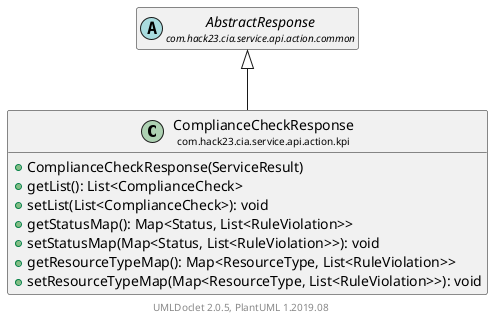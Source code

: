 @startuml
    set namespaceSeparator none
    hide empty fields
    hide empty methods

    class "<size:14>ComplianceCheckResponse\n<size:10>com.hack23.cia.service.api.action.kpi" as com.hack23.cia.service.api.action.kpi.ComplianceCheckResponse [[ComplianceCheckResponse.html]] {
        +ComplianceCheckResponse(ServiceResult)
        +getList(): List<ComplianceCheck>
        +setList(List<ComplianceCheck>): void
        +getStatusMap(): Map<Status, List<RuleViolation>>
        +setStatusMap(Map<Status, List<RuleViolation>>): void
        +getResourceTypeMap(): Map<ResourceType, List<RuleViolation>>
        +setResourceTypeMap(Map<ResourceType, List<RuleViolation>>): void
    }

    abstract class "<size:14>AbstractResponse\n<size:10>com.hack23.cia.service.api.action.common" as com.hack23.cia.service.api.action.common.AbstractResponse [[../common/AbstractResponse.html]]

    com.hack23.cia.service.api.action.common.AbstractResponse <|-- com.hack23.cia.service.api.action.kpi.ComplianceCheckResponse

    center footer UMLDoclet 2.0.5, PlantUML 1.2019.08
@enduml
